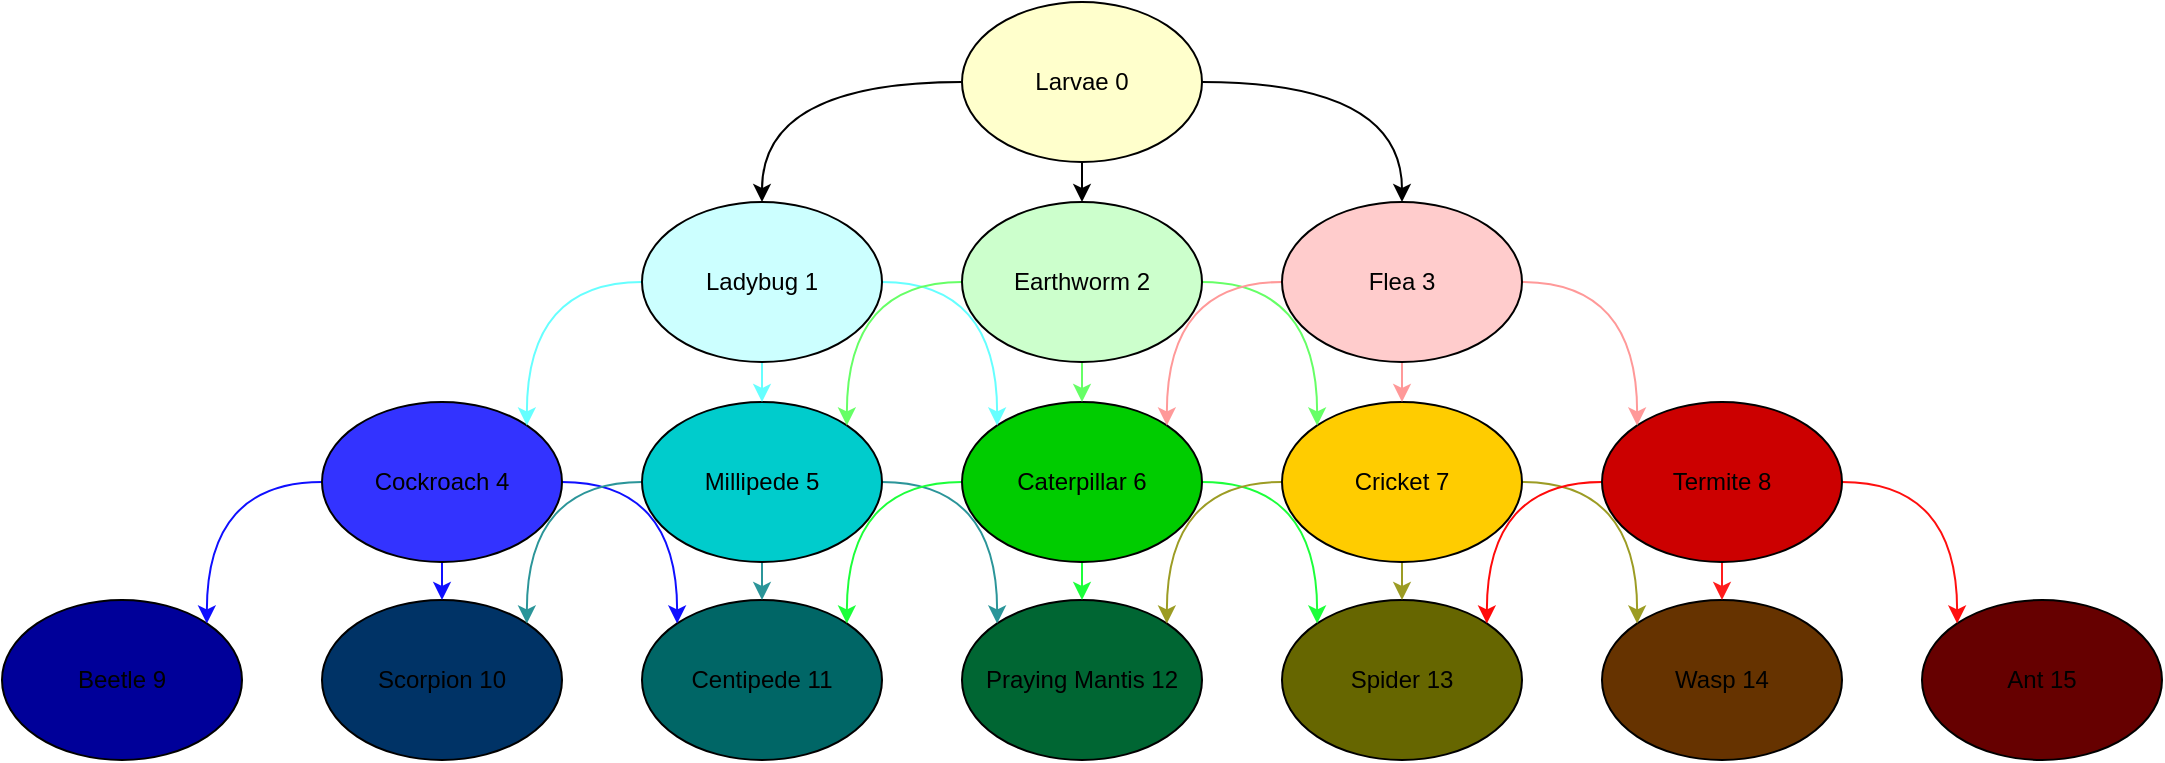 <mxfile version="21.0.8" type="device"><diagram name="Page-1" id="ELQ22M27Yth8c9pgKJi0"><mxGraphModel dx="1434" dy="804" grid="1" gridSize="10" guides="1" tooltips="1" connect="1" arrows="1" fold="1" page="1" pageScale="1" pageWidth="827" pageHeight="1169" math="0" shadow="0"><root><mxCell id="0"/><mxCell id="1" parent="0"/><mxCell id="z0ezWz1yLLegYlvNX821-12" value="Beetle 9" style="ellipse;whiteSpace=wrap;html=1;fillColor=#000099;" parent="1" vertex="1"><mxGeometry y="1089" width="120" height="80" as="geometry"/></mxCell><mxCell id="z0ezWz1yLLegYlvNX821-13" value="Ant 15" style="ellipse;whiteSpace=wrap;html=1;fillColor=#660000;" parent="1" vertex="1"><mxGeometry x="960" y="1089" width="120" height="80" as="geometry"/></mxCell><mxCell id="z0ezWz1yLLegYlvNX821-14" value="Spider 13" style="ellipse;whiteSpace=wrap;html=1;fillColor=#666600;" parent="1" vertex="1"><mxGeometry x="640" y="1089" width="120" height="80" as="geometry"/></mxCell><mxCell id="z0ezWz1yLLegYlvNX821-15" value="Scorpion 10" style="ellipse;whiteSpace=wrap;html=1;fillColor=#003366;" parent="1" vertex="1"><mxGeometry x="160" y="1089" width="120" height="80" as="geometry"/></mxCell><mxCell id="z0ezWz1yLLegYlvNX821-16" value="Praying Mantis 12" style="ellipse;whiteSpace=wrap;html=1;fillColor=#006633;" parent="1" vertex="1"><mxGeometry x="480" y="1089" width="120" height="80" as="geometry"/></mxCell><mxCell id="z0ezWz1yLLegYlvNX821-17" value="Centipede 11" style="ellipse;whiteSpace=wrap;html=1;fillColor=#006666;" parent="1" vertex="1"><mxGeometry x="320" y="1089" width="120" height="80" as="geometry"/></mxCell><mxCell id="z0ezWz1yLLegYlvNX821-23" value="Wasp 14" style="ellipse;whiteSpace=wrap;html=1;fillColor=#663300;" parent="1" vertex="1"><mxGeometry x="800" y="1089" width="120" height="80" as="geometry"/></mxCell><mxCell id="-dvgzNDdEn10DoZNGM2x-19" style="edgeStyle=orthogonalEdgeStyle;rounded=0;orthogonalLoop=1;jettySize=auto;html=1;exitX=0.5;exitY=1;exitDx=0;exitDy=0;entryX=0.5;entryY=0;entryDx=0;entryDy=0;strokeColor=#0F0FFF;" edge="1" parent="1" source="z0ezWz1yLLegYlvNX821-24" target="z0ezWz1yLLegYlvNX821-15"><mxGeometry relative="1" as="geometry"/></mxCell><mxCell id="-dvgzNDdEn10DoZNGM2x-20" style="edgeStyle=orthogonalEdgeStyle;orthogonalLoop=1;jettySize=auto;html=1;exitX=0;exitY=0.5;exitDx=0;exitDy=0;entryX=1;entryY=0;entryDx=0;entryDy=0;curved=1;strokeColor=#0F0FFF;" edge="1" parent="1" source="z0ezWz1yLLegYlvNX821-24" target="z0ezWz1yLLegYlvNX821-12"><mxGeometry relative="1" as="geometry"/></mxCell><mxCell id="-dvgzNDdEn10DoZNGM2x-21" style="edgeStyle=orthogonalEdgeStyle;orthogonalLoop=1;jettySize=auto;html=1;exitX=1;exitY=0.5;exitDx=0;exitDy=0;entryX=0;entryY=0;entryDx=0;entryDy=0;curved=1;strokeColor=#0F0FFF;" edge="1" parent="1" source="z0ezWz1yLLegYlvNX821-24" target="z0ezWz1yLLegYlvNX821-17"><mxGeometry relative="1" as="geometry"/></mxCell><mxCell id="z0ezWz1yLLegYlvNX821-24" value="Cockroach 4" style="ellipse;whiteSpace=wrap;html=1;fillColor=#3333FF;" parent="1" vertex="1"><mxGeometry x="160" y="990" width="120" height="80" as="geometry"/></mxCell><mxCell id="-dvgzNDdEn10DoZNGM2x-22" style="edgeStyle=orthogonalEdgeStyle;orthogonalLoop=1;jettySize=auto;html=1;exitX=0;exitY=0.5;exitDx=0;exitDy=0;entryX=1;entryY=0;entryDx=0;entryDy=0;curved=1;strokeColor=#2B9599;" edge="1" parent="1" source="z0ezWz1yLLegYlvNX821-26" target="z0ezWz1yLLegYlvNX821-15"><mxGeometry relative="1" as="geometry"/></mxCell><mxCell id="-dvgzNDdEn10DoZNGM2x-23" style="edgeStyle=orthogonalEdgeStyle;orthogonalLoop=1;jettySize=auto;html=1;exitX=1;exitY=0.5;exitDx=0;exitDy=0;entryX=0;entryY=0;entryDx=0;entryDy=0;curved=1;strokeColor=#2B9599;" edge="1" parent="1" source="z0ezWz1yLLegYlvNX821-26" target="z0ezWz1yLLegYlvNX821-16"><mxGeometry relative="1" as="geometry"/></mxCell><mxCell id="-dvgzNDdEn10DoZNGM2x-24" style="edgeStyle=orthogonalEdgeStyle;rounded=0;orthogonalLoop=1;jettySize=auto;html=1;exitX=0.5;exitY=1;exitDx=0;exitDy=0;entryX=0.5;entryY=0;entryDx=0;entryDy=0;strokeColor=#2B9599;" edge="1" parent="1" source="z0ezWz1yLLegYlvNX821-26" target="z0ezWz1yLLegYlvNX821-17"><mxGeometry relative="1" as="geometry"/></mxCell><mxCell id="z0ezWz1yLLegYlvNX821-26" value="Millipede 5" style="ellipse;whiteSpace=wrap;html=1;fillColor=#00CCCC;" parent="1" vertex="1"><mxGeometry x="320" y="990" width="120" height="80" as="geometry"/></mxCell><mxCell id="-dvgzNDdEn10DoZNGM2x-25" style="edgeStyle=orthogonalEdgeStyle;rounded=0;orthogonalLoop=1;jettySize=auto;html=1;exitX=0.5;exitY=1;exitDx=0;exitDy=0;entryX=0.5;entryY=0;entryDx=0;entryDy=0;strokeColor=#1CFF3A;" edge="1" parent="1" source="z0ezWz1yLLegYlvNX821-27" target="z0ezWz1yLLegYlvNX821-16"><mxGeometry relative="1" as="geometry"/></mxCell><mxCell id="-dvgzNDdEn10DoZNGM2x-26" style="edgeStyle=orthogonalEdgeStyle;orthogonalLoop=1;jettySize=auto;html=1;exitX=0;exitY=0.5;exitDx=0;exitDy=0;entryX=1;entryY=0;entryDx=0;entryDy=0;curved=1;strokeColor=#1CFF3A;" edge="1" parent="1" source="z0ezWz1yLLegYlvNX821-27" target="z0ezWz1yLLegYlvNX821-17"><mxGeometry relative="1" as="geometry"/></mxCell><mxCell id="-dvgzNDdEn10DoZNGM2x-27" style="edgeStyle=orthogonalEdgeStyle;orthogonalLoop=1;jettySize=auto;html=1;exitX=1;exitY=0.5;exitDx=0;exitDy=0;entryX=0;entryY=0;entryDx=0;entryDy=0;curved=1;strokeColor=#1CFF3A;" edge="1" parent="1" source="z0ezWz1yLLegYlvNX821-27" target="z0ezWz1yLLegYlvNX821-14"><mxGeometry relative="1" as="geometry"/></mxCell><mxCell id="z0ezWz1yLLegYlvNX821-27" value="Caterpillar 6" style="ellipse;whiteSpace=wrap;html=1;fillColor=#00CC00;" parent="1" vertex="1"><mxGeometry x="480" y="990" width="120" height="80" as="geometry"/></mxCell><mxCell id="-dvgzNDdEn10DoZNGM2x-28" style="edgeStyle=orthogonalEdgeStyle;rounded=0;orthogonalLoop=1;jettySize=auto;html=1;exitX=0.5;exitY=1;exitDx=0;exitDy=0;entryX=0.5;entryY=0;entryDx=0;entryDy=0;strokeColor=#9C9C24;" edge="1" parent="1" source="z0ezWz1yLLegYlvNX821-28" target="z0ezWz1yLLegYlvNX821-14"><mxGeometry relative="1" as="geometry"/></mxCell><mxCell id="-dvgzNDdEn10DoZNGM2x-29" style="edgeStyle=orthogonalEdgeStyle;orthogonalLoop=1;jettySize=auto;html=1;exitX=0;exitY=0.5;exitDx=0;exitDy=0;entryX=1;entryY=0;entryDx=0;entryDy=0;curved=1;strokeColor=#9C9C24;" edge="1" parent="1" source="z0ezWz1yLLegYlvNX821-28" target="z0ezWz1yLLegYlvNX821-16"><mxGeometry relative="1" as="geometry"/></mxCell><mxCell id="-dvgzNDdEn10DoZNGM2x-30" style="edgeStyle=orthogonalEdgeStyle;orthogonalLoop=1;jettySize=auto;html=1;exitX=1;exitY=0.5;exitDx=0;exitDy=0;entryX=0;entryY=0;entryDx=0;entryDy=0;curved=1;strokeColor=#9C9C24;" edge="1" parent="1" source="z0ezWz1yLLegYlvNX821-28" target="z0ezWz1yLLegYlvNX821-23"><mxGeometry relative="1" as="geometry"/></mxCell><mxCell id="z0ezWz1yLLegYlvNX821-28" value="Cricket 7" style="ellipse;whiteSpace=wrap;html=1;fillColor=#FFCC00;" parent="1" vertex="1"><mxGeometry x="640" y="990" width="120" height="80" as="geometry"/></mxCell><mxCell id="-dvgzNDdEn10DoZNGM2x-31" style="edgeStyle=orthogonalEdgeStyle;rounded=0;orthogonalLoop=1;jettySize=auto;html=1;exitX=0.5;exitY=1;exitDx=0;exitDy=0;entryX=0.5;entryY=0;entryDx=0;entryDy=0;strokeColor=#FF1C1C;" edge="1" parent="1" source="z0ezWz1yLLegYlvNX821-29" target="z0ezWz1yLLegYlvNX821-23"><mxGeometry relative="1" as="geometry"/></mxCell><mxCell id="-dvgzNDdEn10DoZNGM2x-32" style="edgeStyle=orthogonalEdgeStyle;orthogonalLoop=1;jettySize=auto;html=1;exitX=1;exitY=0.5;exitDx=0;exitDy=0;entryX=0;entryY=0;entryDx=0;entryDy=0;curved=1;strokeColor=#FF0F0F;" edge="1" parent="1" source="z0ezWz1yLLegYlvNX821-29" target="z0ezWz1yLLegYlvNX821-13"><mxGeometry relative="1" as="geometry"/></mxCell><mxCell id="-dvgzNDdEn10DoZNGM2x-34" style="edgeStyle=orthogonalEdgeStyle;orthogonalLoop=1;jettySize=auto;html=1;exitX=0;exitY=0.5;exitDx=0;exitDy=0;entryX=1;entryY=0;entryDx=0;entryDy=0;curved=1;strokeColor=#FF0A0A;" edge="1" parent="1" source="z0ezWz1yLLegYlvNX821-29" target="z0ezWz1yLLegYlvNX821-14"><mxGeometry relative="1" as="geometry"/></mxCell><mxCell id="z0ezWz1yLLegYlvNX821-29" value="Termite 8" style="ellipse;whiteSpace=wrap;html=1;fillColor=#CC0000;" parent="1" vertex="1"><mxGeometry x="800" y="990" width="120" height="80" as="geometry"/></mxCell><mxCell id="-dvgzNDdEn10DoZNGM2x-16" style="edgeStyle=orthogonalEdgeStyle;orthogonalLoop=1;jettySize=auto;html=1;exitX=1;exitY=0.5;exitDx=0;exitDy=0;entryX=0;entryY=0;entryDx=0;entryDy=0;curved=1;strokeColor=#66FFFF;" edge="1" parent="1" source="z0ezWz1yLLegYlvNX821-31" target="z0ezWz1yLLegYlvNX821-27"><mxGeometry relative="1" as="geometry"/></mxCell><mxCell id="-dvgzNDdEn10DoZNGM2x-17" style="edgeStyle=orthogonalEdgeStyle;rounded=0;orthogonalLoop=1;jettySize=auto;html=1;exitX=0.5;exitY=1;exitDx=0;exitDy=0;entryX=0.5;entryY=0;entryDx=0;entryDy=0;strokeColor=#66FFFF;" edge="1" parent="1" source="z0ezWz1yLLegYlvNX821-31" target="z0ezWz1yLLegYlvNX821-26"><mxGeometry relative="1" as="geometry"/></mxCell><mxCell id="-dvgzNDdEn10DoZNGM2x-18" style="edgeStyle=orthogonalEdgeStyle;orthogonalLoop=1;jettySize=auto;html=1;exitX=0;exitY=0.5;exitDx=0;exitDy=0;entryX=1;entryY=0;entryDx=0;entryDy=0;curved=1;strokeColor=#66FFFF;" edge="1" parent="1" source="z0ezWz1yLLegYlvNX821-31" target="z0ezWz1yLLegYlvNX821-24"><mxGeometry relative="1" as="geometry"/></mxCell><mxCell id="z0ezWz1yLLegYlvNX821-31" value="Ladybug 1" style="ellipse;whiteSpace=wrap;html=1;fillColor=#CCFFFF;" parent="1" vertex="1"><mxGeometry x="320" y="890" width="120" height="80" as="geometry"/></mxCell><mxCell id="-dvgzNDdEn10DoZNGM2x-7" style="edgeStyle=orthogonalEdgeStyle;rounded=0;orthogonalLoop=1;jettySize=auto;html=1;exitX=0.5;exitY=1;exitDx=0;exitDy=0;entryX=0.5;entryY=0;entryDx=0;entryDy=0;strokeColor=#66FF66;" edge="1" parent="1" source="z0ezWz1yLLegYlvNX821-32" target="z0ezWz1yLLegYlvNX821-27"><mxGeometry relative="1" as="geometry"/></mxCell><mxCell id="-dvgzNDdEn10DoZNGM2x-13" style="edgeStyle=orthogonalEdgeStyle;orthogonalLoop=1;jettySize=auto;html=1;exitX=1;exitY=0.5;exitDx=0;exitDy=0;entryX=0;entryY=0;entryDx=0;entryDy=0;curved=1;strokeColor=#66FF66;" edge="1" parent="1" source="z0ezWz1yLLegYlvNX821-32" target="z0ezWz1yLLegYlvNX821-28"><mxGeometry relative="1" as="geometry"/></mxCell><mxCell id="-dvgzNDdEn10DoZNGM2x-15" style="edgeStyle=orthogonalEdgeStyle;orthogonalLoop=1;jettySize=auto;html=1;exitX=0;exitY=0.5;exitDx=0;exitDy=0;entryX=1;entryY=0;entryDx=0;entryDy=0;curved=1;strokeColor=#66FF66;" edge="1" parent="1" source="z0ezWz1yLLegYlvNX821-32" target="z0ezWz1yLLegYlvNX821-26"><mxGeometry relative="1" as="geometry"/></mxCell><mxCell id="z0ezWz1yLLegYlvNX821-32" value="Earthworm 2" style="ellipse;whiteSpace=wrap;html=1;fillColor=#CCFFCC;" parent="1" vertex="1"><mxGeometry x="480" y="890" width="120" height="80" as="geometry"/></mxCell><mxCell id="-dvgzNDdEn10DoZNGM2x-4" style="edgeStyle=orthogonalEdgeStyle;rounded=0;orthogonalLoop=1;jettySize=auto;html=1;exitX=0.5;exitY=1;exitDx=0;exitDy=0;entryX=0.5;entryY=0;entryDx=0;entryDy=0;strokeColor=#FF9999;" edge="1" parent="1" source="z0ezWz1yLLegYlvNX821-33" target="z0ezWz1yLLegYlvNX821-28"><mxGeometry relative="1" as="geometry"/></mxCell><mxCell id="-dvgzNDdEn10DoZNGM2x-9" style="edgeStyle=orthogonalEdgeStyle;orthogonalLoop=1;jettySize=auto;html=1;exitX=1;exitY=0.5;exitDx=0;exitDy=0;entryX=0;entryY=0;entryDx=0;entryDy=0;strokeColor=#FF9999;curved=1;" edge="1" parent="1" source="z0ezWz1yLLegYlvNX821-33" target="z0ezWz1yLLegYlvNX821-29"><mxGeometry relative="1" as="geometry"/></mxCell><mxCell id="-dvgzNDdEn10DoZNGM2x-10" style="edgeStyle=orthogonalEdgeStyle;orthogonalLoop=1;jettySize=auto;html=1;exitX=0;exitY=0.5;exitDx=0;exitDy=0;entryX=1;entryY=0;entryDx=0;entryDy=0;curved=1;strokeColor=#FF9999;" edge="1" parent="1" source="z0ezWz1yLLegYlvNX821-33" target="z0ezWz1yLLegYlvNX821-27"><mxGeometry relative="1" as="geometry"/></mxCell><mxCell id="z0ezWz1yLLegYlvNX821-33" value="Flea 3" style="ellipse;whiteSpace=wrap;html=1;fillColor=#FFCCCC;" parent="1" vertex="1"><mxGeometry x="640" y="890" width="120" height="80" as="geometry"/></mxCell><mxCell id="-dvgzNDdEn10DoZNGM2x-1" style="edgeStyle=orthogonalEdgeStyle;rounded=0;orthogonalLoop=1;jettySize=auto;html=1;exitX=0.5;exitY=1;exitDx=0;exitDy=0;entryX=0.5;entryY=0;entryDx=0;entryDy=0;" edge="1" parent="1" source="z0ezWz1yLLegYlvNX821-36" target="z0ezWz1yLLegYlvNX821-32"><mxGeometry relative="1" as="geometry"/></mxCell><mxCell id="-dvgzNDdEn10DoZNGM2x-11" style="edgeStyle=orthogonalEdgeStyle;orthogonalLoop=1;jettySize=auto;html=1;exitX=1;exitY=0.5;exitDx=0;exitDy=0;entryX=0.5;entryY=0;entryDx=0;entryDy=0;curved=1;" edge="1" parent="1" source="z0ezWz1yLLegYlvNX821-36" target="z0ezWz1yLLegYlvNX821-33"><mxGeometry relative="1" as="geometry"/></mxCell><mxCell id="-dvgzNDdEn10DoZNGM2x-12" style="edgeStyle=orthogonalEdgeStyle;orthogonalLoop=1;jettySize=auto;html=1;exitX=0;exitY=0.5;exitDx=0;exitDy=0;entryX=0.5;entryY=0;entryDx=0;entryDy=0;curved=1;" edge="1" parent="1" source="z0ezWz1yLLegYlvNX821-36" target="z0ezWz1yLLegYlvNX821-31"><mxGeometry relative="1" as="geometry"/></mxCell><mxCell id="z0ezWz1yLLegYlvNX821-36" value="Larvae 0" style="ellipse;whiteSpace=wrap;html=1;fillColor=#FFFFCC;" parent="1" vertex="1"><mxGeometry x="480" y="790" width="120" height="80" as="geometry"/></mxCell></root></mxGraphModel></diagram></mxfile>